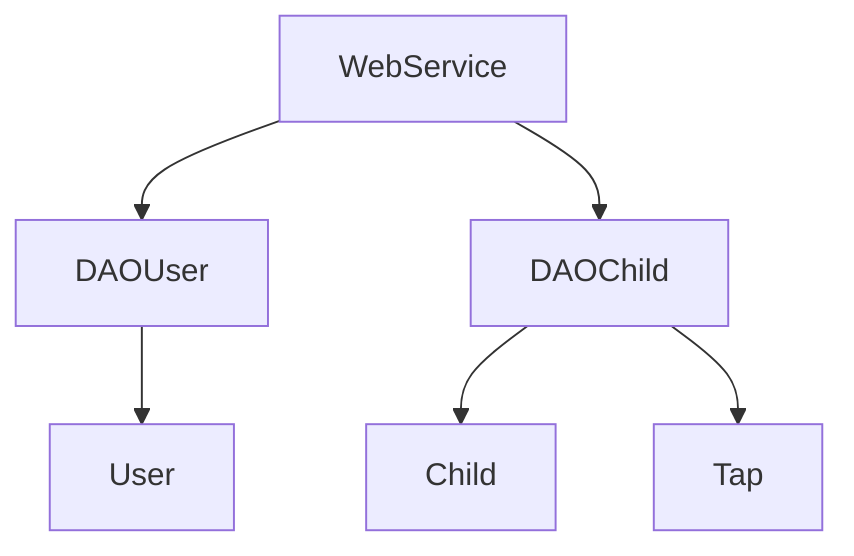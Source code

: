 flowchart TD;
    A[WebService]
    A --> B[DAOUser] 
    A --> C[DAOChild]
    B --> D[User]
    C --> E[Child]
    C --> F[Tap]